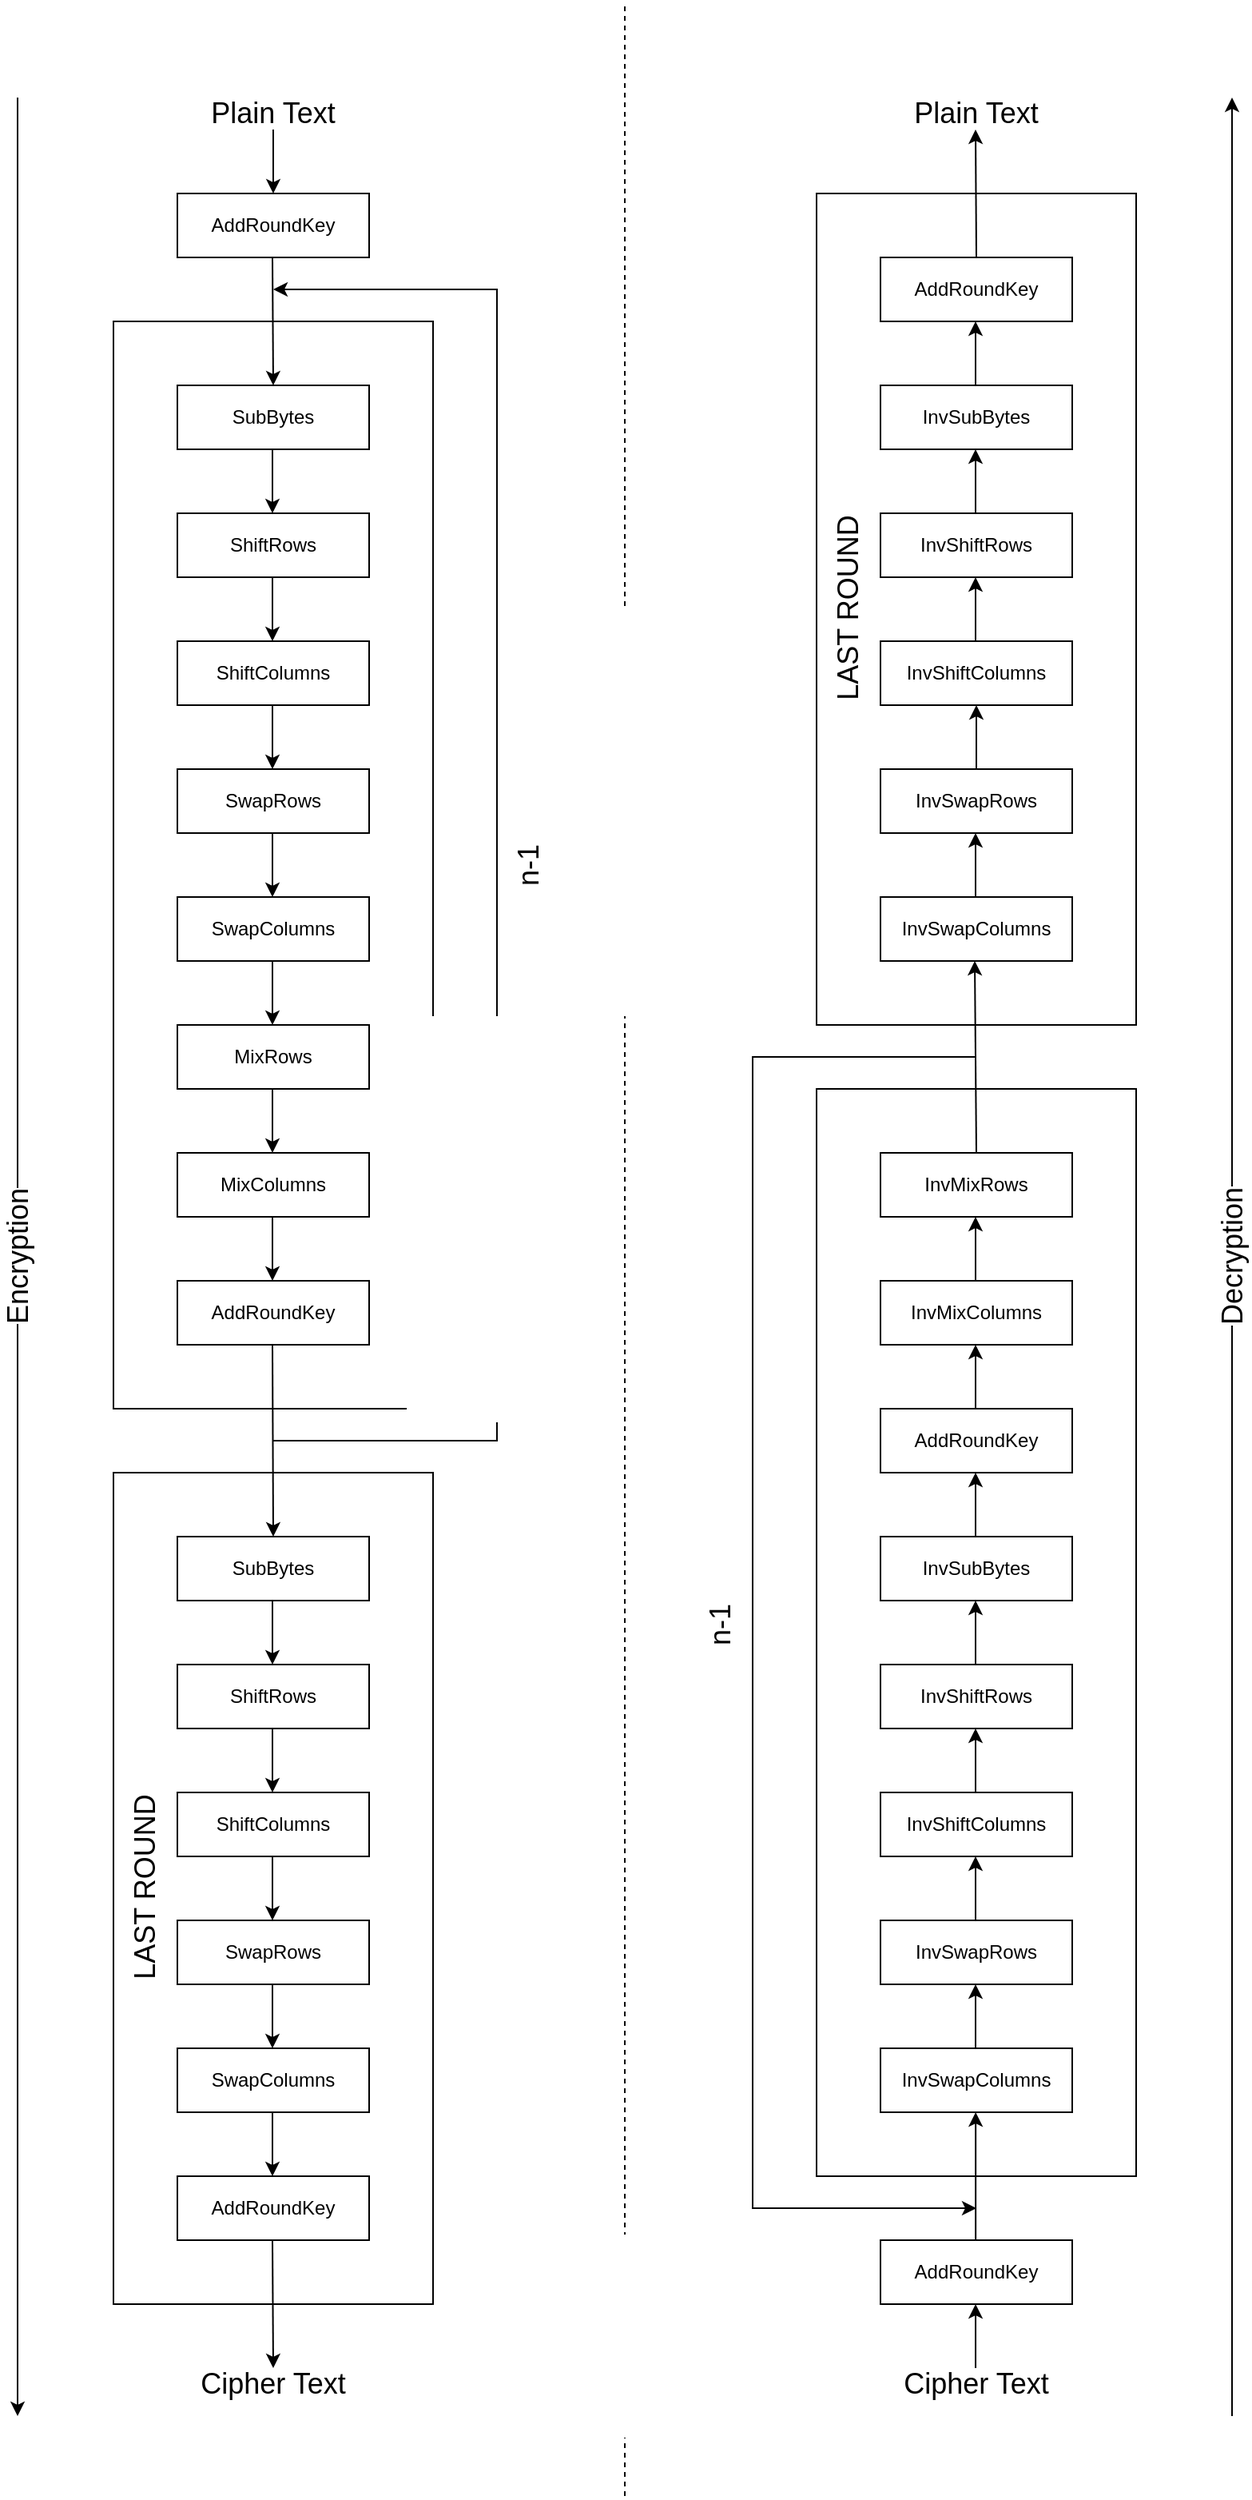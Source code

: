 <mxfile version="24.2.5" type="device">
  <diagram name="Page-1" id="H8ALUD1WBwdwwPkvkFL6">
    <mxGraphModel dx="1099" dy="828" grid="1" gridSize="10" guides="1" tooltips="1" connect="1" arrows="1" fold="1" page="1" pageScale="1" pageWidth="850" pageHeight="1100" math="0" shadow="0">
      <root>
        <mxCell id="0" />
        <mxCell id="1" parent="0" />
        <mxCell id="KrrAiQNQ1mTmVOIx-Iw--52" value="" style="rounded=0;whiteSpace=wrap;html=1;" parent="1" vertex="1">
          <mxGeometry x="640" y="680" width="200" height="680" as="geometry" />
        </mxCell>
        <mxCell id="KrrAiQNQ1mTmVOIx-Iw--19" value="" style="rounded=0;whiteSpace=wrap;html=1;" parent="1" vertex="1">
          <mxGeometry x="200" y="920" width="200" height="520" as="geometry" />
        </mxCell>
        <mxCell id="KrrAiQNQ1mTmVOIx-Iw--12" value="" style="rounded=0;whiteSpace=wrap;html=1;" parent="1" vertex="1">
          <mxGeometry x="200" y="200" width="200" height="680" as="geometry" />
        </mxCell>
        <mxCell id="KrrAiQNQ1mTmVOIx-Iw--2" value="AddRoundKey" style="rounded=0;whiteSpace=wrap;html=1;" parent="1" vertex="1">
          <mxGeometry x="240" y="120" width="120" height="40" as="geometry" />
        </mxCell>
        <mxCell id="KrrAiQNQ1mTmVOIx-Iw--3" value="SubBytes" style="rounded=0;whiteSpace=wrap;html=1;" parent="1" vertex="1">
          <mxGeometry x="240" y="240" width="120" height="40" as="geometry" />
        </mxCell>
        <mxCell id="KrrAiQNQ1mTmVOIx-Iw--4" value="ShiftRows" style="rounded=0;whiteSpace=wrap;html=1;" parent="1" vertex="1">
          <mxGeometry x="240" y="320" width="120" height="40" as="geometry" />
        </mxCell>
        <mxCell id="KrrAiQNQ1mTmVOIx-Iw--5" value="MixColumns" style="rounded=0;whiteSpace=wrap;html=1;" parent="1" vertex="1">
          <mxGeometry x="240" y="720" width="120" height="40" as="geometry" />
        </mxCell>
        <mxCell id="KrrAiQNQ1mTmVOIx-Iw--6" value="ShiftColumns" style="rounded=0;whiteSpace=wrap;html=1;" parent="1" vertex="1">
          <mxGeometry x="240" y="400" width="120" height="40" as="geometry" />
        </mxCell>
        <mxCell id="KrrAiQNQ1mTmVOIx-Iw--8" value="SwapRows" style="rounded=0;whiteSpace=wrap;html=1;" parent="1" vertex="1">
          <mxGeometry x="240" y="480" width="120" height="40" as="geometry" />
        </mxCell>
        <mxCell id="KrrAiQNQ1mTmVOIx-Iw--9" value="SwapColumns" style="rounded=0;whiteSpace=wrap;html=1;" parent="1" vertex="1">
          <mxGeometry x="240" y="560" width="120" height="40" as="geometry" />
        </mxCell>
        <mxCell id="KrrAiQNQ1mTmVOIx-Iw--10" value="MixRows" style="rounded=0;whiteSpace=wrap;html=1;" parent="1" vertex="1">
          <mxGeometry x="240" y="640" width="120" height="40" as="geometry" />
        </mxCell>
        <mxCell id="KrrAiQNQ1mTmVOIx-Iw--11" value="AddRoundKey" style="rounded=0;whiteSpace=wrap;html=1;" parent="1" vertex="1">
          <mxGeometry x="240" y="800" width="120" height="40" as="geometry" />
        </mxCell>
        <mxCell id="KrrAiQNQ1mTmVOIx-Iw--13" value="SubBytes" style="rounded=0;whiteSpace=wrap;html=1;" parent="1" vertex="1">
          <mxGeometry x="240" y="960" width="120" height="40" as="geometry" />
        </mxCell>
        <mxCell id="KrrAiQNQ1mTmVOIx-Iw--14" value="ShiftRows" style="rounded=0;whiteSpace=wrap;html=1;" parent="1" vertex="1">
          <mxGeometry x="240" y="1040" width="120" height="40" as="geometry" />
        </mxCell>
        <mxCell id="KrrAiQNQ1mTmVOIx-Iw--15" value="ShiftColumns" style="rounded=0;whiteSpace=wrap;html=1;" parent="1" vertex="1">
          <mxGeometry x="240" y="1120" width="120" height="40" as="geometry" />
        </mxCell>
        <mxCell id="KrrAiQNQ1mTmVOIx-Iw--16" value="SwapRows" style="rounded=0;whiteSpace=wrap;html=1;" parent="1" vertex="1">
          <mxGeometry x="240" y="1200" width="120" height="40" as="geometry" />
        </mxCell>
        <mxCell id="KrrAiQNQ1mTmVOIx-Iw--17" value="SwapColumns" style="rounded=0;whiteSpace=wrap;html=1;" parent="1" vertex="1">
          <mxGeometry x="240" y="1280" width="120" height="40" as="geometry" />
        </mxCell>
        <mxCell id="KrrAiQNQ1mTmVOIx-Iw--18" value="AddRoundKey" style="rounded=0;whiteSpace=wrap;html=1;" parent="1" vertex="1">
          <mxGeometry x="240" y="1360" width="120" height="40" as="geometry" />
        </mxCell>
        <mxCell id="KrrAiQNQ1mTmVOIx-Iw--20" value="&lt;font style=&quot;font-size: 18px;&quot;&gt;Plain Text&lt;/font&gt;" style="text;html=1;strokeColor=none;fillColor=none;align=center;verticalAlign=middle;whiteSpace=wrap;rounded=0;" parent="1" vertex="1">
          <mxGeometry x="245" y="60" width="110" height="20" as="geometry" />
        </mxCell>
        <mxCell id="KrrAiQNQ1mTmVOIx-Iw--21" value="" style="endArrow=classic;html=1;rounded=0;exitX=0.5;exitY=1;exitDx=0;exitDy=0;entryX=0.5;entryY=0;entryDx=0;entryDy=0;" parent="1" source="KrrAiQNQ1mTmVOIx-Iw--20" target="KrrAiQNQ1mTmVOIx-Iw--2" edge="1">
          <mxGeometry width="50" height="50" relative="1" as="geometry">
            <mxPoint x="410" y="160" as="sourcePoint" />
            <mxPoint x="460" y="110" as="targetPoint" />
          </mxGeometry>
        </mxCell>
        <mxCell id="KrrAiQNQ1mTmVOIx-Iw--22" value="" style="endArrow=classic;html=1;rounded=0;exitX=0.5;exitY=1;exitDx=0;exitDy=0;entryX=0.5;entryY=0;entryDx=0;entryDy=0;" parent="1" target="KrrAiQNQ1mTmVOIx-Iw--3" edge="1">
          <mxGeometry width="50" height="50" relative="1" as="geometry">
            <mxPoint x="299.5" y="160" as="sourcePoint" />
            <mxPoint x="299.5" y="200" as="targetPoint" />
          </mxGeometry>
        </mxCell>
        <mxCell id="KrrAiQNQ1mTmVOIx-Iw--23" value="" style="endArrow=classic;html=1;rounded=0;exitX=0.5;exitY=1;exitDx=0;exitDy=0;entryX=0.5;entryY=0;entryDx=0;entryDy=0;" parent="1" edge="1">
          <mxGeometry width="50" height="50" relative="1" as="geometry">
            <mxPoint x="299.5" y="280" as="sourcePoint" />
            <mxPoint x="299.5" y="320" as="targetPoint" />
          </mxGeometry>
        </mxCell>
        <mxCell id="KrrAiQNQ1mTmVOIx-Iw--25" value="" style="endArrow=classic;html=1;rounded=0;exitX=0.5;exitY=1;exitDx=0;exitDy=0;entryX=0.5;entryY=0;entryDx=0;entryDy=0;" parent="1" target="KrrAiQNQ1mTmVOIx-Iw--13" edge="1">
          <mxGeometry width="50" height="50" relative="1" as="geometry">
            <mxPoint x="299.5" y="840" as="sourcePoint" />
            <mxPoint x="300" y="920" as="targetPoint" />
          </mxGeometry>
        </mxCell>
        <mxCell id="KrrAiQNQ1mTmVOIx-Iw--26" value="" style="endArrow=classic;html=1;rounded=0;exitX=0.5;exitY=1;exitDx=0;exitDy=0;entryX=0.5;entryY=0;entryDx=0;entryDy=0;" parent="1" edge="1">
          <mxGeometry width="50" height="50" relative="1" as="geometry">
            <mxPoint x="299.5" y="360" as="sourcePoint" />
            <mxPoint x="299.5" y="400" as="targetPoint" />
          </mxGeometry>
        </mxCell>
        <mxCell id="KrrAiQNQ1mTmVOIx-Iw--27" value="" style="endArrow=classic;html=1;rounded=0;exitX=0.5;exitY=1;exitDx=0;exitDy=0;entryX=0.5;entryY=0;entryDx=0;entryDy=0;" parent="1" edge="1">
          <mxGeometry width="50" height="50" relative="1" as="geometry">
            <mxPoint x="299.5" y="440" as="sourcePoint" />
            <mxPoint x="299.5" y="480" as="targetPoint" />
          </mxGeometry>
        </mxCell>
        <mxCell id="KrrAiQNQ1mTmVOIx-Iw--28" value="" style="endArrow=classic;html=1;rounded=0;exitX=0.5;exitY=1;exitDx=0;exitDy=0;entryX=0.5;entryY=0;entryDx=0;entryDy=0;" parent="1" edge="1">
          <mxGeometry width="50" height="50" relative="1" as="geometry">
            <mxPoint x="299.5" y="520" as="sourcePoint" />
            <mxPoint x="299.5" y="560" as="targetPoint" />
          </mxGeometry>
        </mxCell>
        <mxCell id="KrrAiQNQ1mTmVOIx-Iw--29" value="" style="endArrow=classic;html=1;rounded=0;exitX=0.5;exitY=1;exitDx=0;exitDy=0;entryX=0.5;entryY=0;entryDx=0;entryDy=0;" parent="1" edge="1">
          <mxGeometry width="50" height="50" relative="1" as="geometry">
            <mxPoint x="299.5" y="600" as="sourcePoint" />
            <mxPoint x="299.5" y="640" as="targetPoint" />
          </mxGeometry>
        </mxCell>
        <mxCell id="KrrAiQNQ1mTmVOIx-Iw--30" value="" style="endArrow=classic;html=1;rounded=0;exitX=0.5;exitY=1;exitDx=0;exitDy=0;entryX=0.5;entryY=0;entryDx=0;entryDy=0;" parent="1" edge="1">
          <mxGeometry width="50" height="50" relative="1" as="geometry">
            <mxPoint x="299.5" y="680" as="sourcePoint" />
            <mxPoint x="299.5" y="720" as="targetPoint" />
          </mxGeometry>
        </mxCell>
        <mxCell id="KrrAiQNQ1mTmVOIx-Iw--31" value="" style="endArrow=classic;html=1;rounded=0;exitX=0.5;exitY=1;exitDx=0;exitDy=0;entryX=0.5;entryY=0;entryDx=0;entryDy=0;" parent="1" edge="1">
          <mxGeometry width="50" height="50" relative="1" as="geometry">
            <mxPoint x="299.5" y="760" as="sourcePoint" />
            <mxPoint x="299.5" y="800" as="targetPoint" />
          </mxGeometry>
        </mxCell>
        <mxCell id="KrrAiQNQ1mTmVOIx-Iw--32" value="" style="endArrow=classic;html=1;rounded=0;exitX=0.5;exitY=1;exitDx=0;exitDy=0;entryX=0.5;entryY=0;entryDx=0;entryDy=0;" parent="1" edge="1">
          <mxGeometry width="50" height="50" relative="1" as="geometry">
            <mxPoint x="299.5" y="1000" as="sourcePoint" />
            <mxPoint x="299.5" y="1040" as="targetPoint" />
          </mxGeometry>
        </mxCell>
        <mxCell id="KrrAiQNQ1mTmVOIx-Iw--33" value="" style="endArrow=classic;html=1;rounded=0;exitX=0.5;exitY=1;exitDx=0;exitDy=0;entryX=0.5;entryY=0;entryDx=0;entryDy=0;" parent="1" edge="1">
          <mxGeometry width="50" height="50" relative="1" as="geometry">
            <mxPoint x="299.5" y="1080" as="sourcePoint" />
            <mxPoint x="299.5" y="1120" as="targetPoint" />
          </mxGeometry>
        </mxCell>
        <mxCell id="KrrAiQNQ1mTmVOIx-Iw--34" value="" style="endArrow=classic;html=1;rounded=0;exitX=0.5;exitY=1;exitDx=0;exitDy=0;entryX=0.5;entryY=0;entryDx=0;entryDy=0;" parent="1" edge="1">
          <mxGeometry width="50" height="50" relative="1" as="geometry">
            <mxPoint x="299.5" y="1160" as="sourcePoint" />
            <mxPoint x="299.5" y="1200" as="targetPoint" />
          </mxGeometry>
        </mxCell>
        <mxCell id="KrrAiQNQ1mTmVOIx-Iw--35" value="" style="endArrow=classic;html=1;rounded=0;exitX=0.5;exitY=1;exitDx=0;exitDy=0;entryX=0.5;entryY=0;entryDx=0;entryDy=0;" parent="1" edge="1">
          <mxGeometry width="50" height="50" relative="1" as="geometry">
            <mxPoint x="299.5" y="1240" as="sourcePoint" />
            <mxPoint x="299.5" y="1280" as="targetPoint" />
          </mxGeometry>
        </mxCell>
        <mxCell id="KrrAiQNQ1mTmVOIx-Iw--36" value="" style="endArrow=classic;html=1;rounded=0;exitX=0.5;exitY=1;exitDx=0;exitDy=0;entryX=0.5;entryY=0;entryDx=0;entryDy=0;" parent="1" edge="1">
          <mxGeometry width="50" height="50" relative="1" as="geometry">
            <mxPoint x="299.5" y="1320" as="sourcePoint" />
            <mxPoint x="299.5" y="1360" as="targetPoint" />
          </mxGeometry>
        </mxCell>
        <mxCell id="KrrAiQNQ1mTmVOIx-Iw--38" value="" style="endArrow=classic;html=1;rounded=0;exitX=0.5;exitY=1;exitDx=0;exitDy=0;" parent="1" edge="1">
          <mxGeometry width="50" height="50" relative="1" as="geometry">
            <mxPoint x="299.5" y="1400" as="sourcePoint" />
            <mxPoint x="300" y="1480" as="targetPoint" />
          </mxGeometry>
        </mxCell>
        <mxCell id="KrrAiQNQ1mTmVOIx-Iw--39" value="&lt;font style=&quot;font-size: 18px;&quot;&gt;Cipher Text&lt;/font&gt;" style="text;html=1;strokeColor=none;fillColor=none;align=center;verticalAlign=middle;whiteSpace=wrap;rounded=0;" parent="1" vertex="1">
          <mxGeometry x="250" y="1480" width="100" height="20" as="geometry" />
        </mxCell>
        <mxCell id="KrrAiQNQ1mTmVOIx-Iw--40" value="&lt;font style=&quot;font-size: 18px;&quot;&gt;LAST ROUND&lt;/font&gt;" style="text;html=1;strokeColor=none;fillColor=none;align=center;verticalAlign=middle;whiteSpace=wrap;rounded=0;rotation=-90;" parent="1" vertex="1">
          <mxGeometry x="160" y="1164" width="120" height="30" as="geometry" />
        </mxCell>
        <mxCell id="KrrAiQNQ1mTmVOIx-Iw--41" value="" style="endArrow=classic;html=1;rounded=0;" parent="1" edge="1">
          <mxGeometry width="50" height="50" relative="1" as="geometry">
            <mxPoint x="300" y="900" as="sourcePoint" />
            <mxPoint x="300" y="180" as="targetPoint" />
            <Array as="points">
              <mxPoint x="440" y="900" />
              <mxPoint x="440" y="180" />
            </Array>
          </mxGeometry>
        </mxCell>
        <mxCell id="KrrAiQNQ1mTmVOIx-Iw--42" value="&lt;span style=&quot;font-size: 18px;&quot;&gt;n-1&lt;/span&gt;" style="text;html=1;strokeColor=none;fillColor=none;align=center;verticalAlign=middle;whiteSpace=wrap;rounded=0;rotation=-90;" parent="1" vertex="1">
          <mxGeometry x="140" y="525" width="640" height="30" as="geometry" />
        </mxCell>
        <mxCell id="KrrAiQNQ1mTmVOIx-Iw--44" value="" style="endArrow=classic;html=1;rounded=0;" parent="1" edge="1">
          <mxGeometry relative="1" as="geometry">
            <mxPoint x="140" y="60" as="sourcePoint" />
            <mxPoint x="140" y="1510" as="targetPoint" />
          </mxGeometry>
        </mxCell>
        <mxCell id="KrrAiQNQ1mTmVOIx-Iw--45" value="&lt;font style=&quot;font-size: 18px;&quot;&gt;Encryption&lt;/font&gt;" style="edgeLabel;resizable=0;html=1;align=center;verticalAlign=middle;rotation=-90;" parent="KrrAiQNQ1mTmVOIx-Iw--44" connectable="0" vertex="1">
          <mxGeometry relative="1" as="geometry" />
        </mxCell>
        <mxCell id="KrrAiQNQ1mTmVOIx-Iw--48" value="" style="endArrow=none;dashed=1;html=1;rounded=0;" parent="1" edge="1">
          <mxGeometry width="50" height="50" relative="1" as="geometry">
            <mxPoint x="520" y="1560" as="sourcePoint" />
            <mxPoint x="520" as="targetPoint" />
          </mxGeometry>
        </mxCell>
        <mxCell id="KrrAiQNQ1mTmVOIx-Iw--49" value="&lt;font style=&quot;font-size: 18px;&quot;&gt;Cipher Text&lt;/font&gt;" style="text;html=1;strokeColor=none;fillColor=none;align=center;verticalAlign=middle;whiteSpace=wrap;rounded=0;" parent="1" vertex="1">
          <mxGeometry x="690" y="1480" width="100" height="20" as="geometry" />
        </mxCell>
        <mxCell id="KrrAiQNQ1mTmVOIx-Iw--51" value="" style="endArrow=classic;html=1;rounded=0;exitX=0.5;exitY=0;exitDx=0;exitDy=0;entryX=0.5;entryY=0;entryDx=0;entryDy=0;" parent="1" edge="1">
          <mxGeometry width="50" height="50" relative="1" as="geometry">
            <mxPoint x="739.57" y="1400" as="sourcePoint" />
            <mxPoint x="739.57" y="1320" as="targetPoint" />
          </mxGeometry>
        </mxCell>
        <mxCell id="KrrAiQNQ1mTmVOIx-Iw--53" value="AddRoundKey" style="rounded=0;whiteSpace=wrap;html=1;" parent="1" vertex="1">
          <mxGeometry x="680" y="880" width="120" height="40" as="geometry" />
        </mxCell>
        <mxCell id="KrrAiQNQ1mTmVOIx-Iw--54" value="InvMixRows" style="rounded=0;whiteSpace=wrap;html=1;" parent="1" vertex="1">
          <mxGeometry x="680" y="720" width="120" height="40" as="geometry" />
        </mxCell>
        <mxCell id="KrrAiQNQ1mTmVOIx-Iw--55" value="InvSwapRows" style="rounded=0;whiteSpace=wrap;html=1;" parent="1" vertex="1">
          <mxGeometry x="680" y="1200" width="120" height="40" as="geometry" />
        </mxCell>
        <mxCell id="KrrAiQNQ1mTmVOIx-Iw--56" value="InvMixColumns" style="rounded=0;whiteSpace=wrap;html=1;" parent="1" vertex="1">
          <mxGeometry x="680" y="800" width="120" height="40" as="geometry" />
        </mxCell>
        <mxCell id="KrrAiQNQ1mTmVOIx-Iw--57" value="InvSubBytes" style="rounded=0;whiteSpace=wrap;html=1;" parent="1" vertex="1">
          <mxGeometry x="680" y="960" width="120" height="40" as="geometry" />
        </mxCell>
        <mxCell id="KrrAiQNQ1mTmVOIx-Iw--58" value="InvShiftRows" style="rounded=0;whiteSpace=wrap;html=1;" parent="1" vertex="1">
          <mxGeometry x="680" y="1040" width="120" height="40" as="geometry" />
        </mxCell>
        <mxCell id="KrrAiQNQ1mTmVOIx-Iw--59" value="InvShiftColumns" style="rounded=0;whiteSpace=wrap;html=1;" parent="1" vertex="1">
          <mxGeometry x="680" y="1120" width="120" height="40" as="geometry" />
        </mxCell>
        <mxCell id="KrrAiQNQ1mTmVOIx-Iw--60" value="InvSwapColumns" style="rounded=0;whiteSpace=wrap;html=1;" parent="1" vertex="1">
          <mxGeometry x="680" y="1280" width="120" height="40" as="geometry" />
        </mxCell>
        <mxCell id="KrrAiQNQ1mTmVOIx-Iw--61" value="" style="endArrow=none;html=1;rounded=0;exitX=0.5;exitY=1;exitDx=0;exitDy=0;entryX=0.5;entryY=0;entryDx=0;entryDy=0;endFill=0;startArrow=classic;startFill=1;" parent="1" edge="1">
          <mxGeometry width="50" height="50" relative="1" as="geometry">
            <mxPoint x="739.5" y="760" as="sourcePoint" />
            <mxPoint x="739.5" y="800" as="targetPoint" />
          </mxGeometry>
        </mxCell>
        <mxCell id="KrrAiQNQ1mTmVOIx-Iw--62" value="" style="endArrow=none;html=1;rounded=0;exitX=0.5;exitY=1;exitDx=0;exitDy=0;entryX=0.5;entryY=0;entryDx=0;entryDy=0;endFill=0;startArrow=classic;startFill=1;" parent="1" edge="1">
          <mxGeometry width="50" height="50" relative="1" as="geometry">
            <mxPoint x="739.5" y="840" as="sourcePoint" />
            <mxPoint x="739.5" y="880" as="targetPoint" />
          </mxGeometry>
        </mxCell>
        <mxCell id="KrrAiQNQ1mTmVOIx-Iw--63" value="" style="endArrow=none;html=1;rounded=0;exitX=0.5;exitY=1;exitDx=0;exitDy=0;entryX=0.5;entryY=0;entryDx=0;entryDy=0;endFill=0;startArrow=classic;startFill=1;" parent="1" edge="1">
          <mxGeometry width="50" height="50" relative="1" as="geometry">
            <mxPoint x="739.5" y="920" as="sourcePoint" />
            <mxPoint x="739.5" y="960" as="targetPoint" />
          </mxGeometry>
        </mxCell>
        <mxCell id="KrrAiQNQ1mTmVOIx-Iw--64" value="" style="endArrow=none;html=1;rounded=0;exitX=0.5;exitY=1;exitDx=0;exitDy=0;entryX=0.5;entryY=0;entryDx=0;entryDy=0;endFill=0;startArrow=classic;startFill=1;" parent="1" edge="1">
          <mxGeometry width="50" height="50" relative="1" as="geometry">
            <mxPoint x="739.5" y="1000" as="sourcePoint" />
            <mxPoint x="739.5" y="1040" as="targetPoint" />
          </mxGeometry>
        </mxCell>
        <mxCell id="KrrAiQNQ1mTmVOIx-Iw--65" value="" style="endArrow=none;html=1;rounded=0;exitX=0.5;exitY=1;exitDx=0;exitDy=0;entryX=0.5;entryY=0;entryDx=0;entryDy=0;endFill=0;startArrow=classic;startFill=1;" parent="1" edge="1">
          <mxGeometry width="50" height="50" relative="1" as="geometry">
            <mxPoint x="739.5" y="1080" as="sourcePoint" />
            <mxPoint x="739.5" y="1120" as="targetPoint" />
          </mxGeometry>
        </mxCell>
        <mxCell id="KrrAiQNQ1mTmVOIx-Iw--66" value="" style="endArrow=none;html=1;rounded=0;exitX=0.5;exitY=1;exitDx=0;exitDy=0;entryX=0.5;entryY=0;entryDx=0;entryDy=0;endFill=0;startArrow=classic;startFill=1;" parent="1" edge="1">
          <mxGeometry width="50" height="50" relative="1" as="geometry">
            <mxPoint x="739.5" y="1160" as="sourcePoint" />
            <mxPoint x="739.5" y="1200" as="targetPoint" />
          </mxGeometry>
        </mxCell>
        <mxCell id="KrrAiQNQ1mTmVOIx-Iw--67" value="" style="endArrow=none;html=1;rounded=0;exitX=0.5;exitY=1;exitDx=0;exitDy=0;entryX=0.5;entryY=0;entryDx=0;entryDy=0;endFill=0;startArrow=classic;startFill=1;" parent="1" edge="1">
          <mxGeometry width="50" height="50" relative="1" as="geometry">
            <mxPoint x="739.5" y="1240" as="sourcePoint" />
            <mxPoint x="739.5" y="1280" as="targetPoint" />
          </mxGeometry>
        </mxCell>
        <mxCell id="KrrAiQNQ1mTmVOIx-Iw--68" value="AddRoundKey" style="rounded=0;whiteSpace=wrap;html=1;" parent="1" vertex="1">
          <mxGeometry x="680" y="1400" width="120" height="40" as="geometry" />
        </mxCell>
        <mxCell id="KrrAiQNQ1mTmVOIx-Iw--69" value="" style="rounded=0;whiteSpace=wrap;html=1;" parent="1" vertex="1">
          <mxGeometry x="640" y="120" width="200" height="520" as="geometry" />
        </mxCell>
        <mxCell id="KrrAiQNQ1mTmVOIx-Iw--70" value="AddRoundKey" style="rounded=0;whiteSpace=wrap;html=1;" parent="1" vertex="1">
          <mxGeometry x="680" y="160" width="120" height="40" as="geometry" />
        </mxCell>
        <mxCell id="KrrAiQNQ1mTmVOIx-Iw--71" value="InvSubBytes" style="rounded=0;whiteSpace=wrap;html=1;" parent="1" vertex="1">
          <mxGeometry x="680" y="240" width="120" height="40" as="geometry" />
        </mxCell>
        <mxCell id="KrrAiQNQ1mTmVOIx-Iw--72" value="InvShiftRows" style="rounded=0;whiteSpace=wrap;html=1;" parent="1" vertex="1">
          <mxGeometry x="680" y="320" width="120" height="40" as="geometry" />
        </mxCell>
        <mxCell id="KrrAiQNQ1mTmVOIx-Iw--73" value="InvShiftColumns" style="rounded=0;whiteSpace=wrap;html=1;" parent="1" vertex="1">
          <mxGeometry x="680" y="400" width="120" height="40" as="geometry" />
        </mxCell>
        <mxCell id="KrrAiQNQ1mTmVOIx-Iw--83" value="" style="edgeStyle=orthogonalEdgeStyle;rounded=0;orthogonalLoop=1;jettySize=auto;html=1;" parent="1" source="KrrAiQNQ1mTmVOIx-Iw--74" target="KrrAiQNQ1mTmVOIx-Iw--73" edge="1">
          <mxGeometry relative="1" as="geometry" />
        </mxCell>
        <mxCell id="KrrAiQNQ1mTmVOIx-Iw--74" value="InvSwapRows" style="rounded=0;whiteSpace=wrap;html=1;" parent="1" vertex="1">
          <mxGeometry x="680" y="480" width="120" height="40" as="geometry" />
        </mxCell>
        <mxCell id="KrrAiQNQ1mTmVOIx-Iw--75" value="InvSwapColumns" style="rounded=0;whiteSpace=wrap;html=1;" parent="1" vertex="1">
          <mxGeometry x="680" y="560" width="120" height="40" as="geometry" />
        </mxCell>
        <mxCell id="KrrAiQNQ1mTmVOIx-Iw--76" value="" style="endArrow=none;html=1;rounded=0;exitX=0.5;exitY=1;exitDx=0;exitDy=0;entryX=0.5;entryY=0;entryDx=0;entryDy=0;endFill=0;startArrow=classic;startFill=1;" parent="1" edge="1">
          <mxGeometry width="50" height="50" relative="1" as="geometry">
            <mxPoint x="739.5" y="200" as="sourcePoint" />
            <mxPoint x="739.5" y="240" as="targetPoint" />
          </mxGeometry>
        </mxCell>
        <mxCell id="KrrAiQNQ1mTmVOIx-Iw--77" value="" style="endArrow=none;html=1;rounded=0;exitX=0.5;exitY=1;exitDx=0;exitDy=0;entryX=0.5;entryY=0;entryDx=0;entryDy=0;endFill=0;startArrow=classic;startFill=1;" parent="1" edge="1">
          <mxGeometry width="50" height="50" relative="1" as="geometry">
            <mxPoint x="739.5" y="280" as="sourcePoint" />
            <mxPoint x="739.5" y="320" as="targetPoint" />
          </mxGeometry>
        </mxCell>
        <mxCell id="KrrAiQNQ1mTmVOIx-Iw--78" value="" style="endArrow=none;html=1;rounded=0;exitX=0.5;exitY=1;exitDx=0;exitDy=0;entryX=0.5;entryY=0;entryDx=0;entryDy=0;endFill=0;startArrow=classic;startFill=1;" parent="1" edge="1">
          <mxGeometry width="50" height="50" relative="1" as="geometry">
            <mxPoint x="739.5" y="360" as="sourcePoint" />
            <mxPoint x="739.5" y="400" as="targetPoint" />
          </mxGeometry>
        </mxCell>
        <mxCell id="KrrAiQNQ1mTmVOIx-Iw--80" value="" style="endArrow=none;html=1;rounded=0;exitX=0.5;exitY=1;exitDx=0;exitDy=0;entryX=0.5;entryY=0;entryDx=0;entryDy=0;endFill=0;startArrow=classic;startFill=1;" parent="1" edge="1">
          <mxGeometry width="50" height="50" relative="1" as="geometry">
            <mxPoint x="739.5" y="520" as="sourcePoint" />
            <mxPoint x="739.5" y="560" as="targetPoint" />
          </mxGeometry>
        </mxCell>
        <mxCell id="KrrAiQNQ1mTmVOIx-Iw--81" value="&lt;font style=&quot;font-size: 18px;&quot;&gt;LAST ROUND&lt;/font&gt;" style="text;html=1;strokeColor=none;fillColor=none;align=center;verticalAlign=middle;whiteSpace=wrap;rounded=0;rotation=-90;" parent="1" vertex="1">
          <mxGeometry x="600" y="364" width="120" height="30" as="geometry" />
        </mxCell>
        <mxCell id="KrrAiQNQ1mTmVOIx-Iw--82" value="" style="endArrow=classic;html=1;rounded=0;entryX=0.5;entryY=0;entryDx=0;entryDy=0;exitX=0.5;exitY=0;exitDx=0;exitDy=0;" parent="1" source="KrrAiQNQ1mTmVOIx-Iw--54" edge="1">
          <mxGeometry width="50" height="50" relative="1" as="geometry">
            <mxPoint x="739" y="680" as="sourcePoint" />
            <mxPoint x="739" y="600" as="targetPoint" />
          </mxGeometry>
        </mxCell>
        <mxCell id="KrrAiQNQ1mTmVOIx-Iw--84" value="" style="endArrow=none;html=1;rounded=0;exitX=0.5;exitY=1;exitDx=0;exitDy=0;entryX=0.5;entryY=0;entryDx=0;entryDy=0;endFill=0;startArrow=classic;startFill=1;" parent="1" edge="1">
          <mxGeometry width="50" height="50" relative="1" as="geometry">
            <mxPoint x="739.52" y="1440" as="sourcePoint" />
            <mxPoint x="739.52" y="1480" as="targetPoint" />
          </mxGeometry>
        </mxCell>
        <mxCell id="KrrAiQNQ1mTmVOIx-Iw--85" value="&lt;font style=&quot;font-size: 18px;&quot;&gt;Plain Text&lt;/font&gt;" style="text;html=1;strokeColor=none;fillColor=none;align=center;verticalAlign=middle;whiteSpace=wrap;rounded=0;" parent="1" vertex="1">
          <mxGeometry x="685" y="60" width="110" height="20" as="geometry" />
        </mxCell>
        <mxCell id="KrrAiQNQ1mTmVOIx-Iw--86" value="" style="endArrow=classic;html=1;rounded=0;exitX=0.5;exitY=0;exitDx=0;exitDy=0;entryX=0.5;entryY=0;entryDx=0;entryDy=0;" parent="1" source="KrrAiQNQ1mTmVOIx-Iw--70" edge="1">
          <mxGeometry width="50" height="50" relative="1" as="geometry">
            <mxPoint x="740.5" y="200" as="sourcePoint" />
            <mxPoint x="739.5" y="80" as="targetPoint" />
          </mxGeometry>
        </mxCell>
        <mxCell id="KrrAiQNQ1mTmVOIx-Iw--87" value="" style="endArrow=none;html=1;rounded=0;endFill=0;startArrow=classic;startFill=1;" parent="1" edge="1">
          <mxGeometry relative="1" as="geometry">
            <mxPoint x="900" y="60" as="sourcePoint" />
            <mxPoint x="900" y="1510" as="targetPoint" />
          </mxGeometry>
        </mxCell>
        <mxCell id="KrrAiQNQ1mTmVOIx-Iw--88" value="&lt;div&gt;&lt;font style=&quot;font-size: 18px;&quot;&gt;Decryption&lt;/font&gt;&lt;/div&gt;" style="edgeLabel;resizable=0;html=1;align=center;verticalAlign=middle;rotation=-90;" parent="KrrAiQNQ1mTmVOIx-Iw--87" connectable="0" vertex="1">
          <mxGeometry relative="1" as="geometry" />
        </mxCell>
        <mxCell id="KrrAiQNQ1mTmVOIx-Iw--95" value="" style="endArrow=none;html=1;rounded=0;endFill=0;startArrow=classic;startFill=1;" parent="1" edge="1">
          <mxGeometry width="50" height="50" relative="1" as="geometry">
            <mxPoint x="740" y="1380" as="sourcePoint" />
            <mxPoint x="740" y="660" as="targetPoint" />
            <Array as="points">
              <mxPoint x="600" y="1380" />
              <mxPoint x="600" y="660" />
            </Array>
          </mxGeometry>
        </mxCell>
        <mxCell id="KrrAiQNQ1mTmVOIx-Iw--96" value="&lt;font style=&quot;font-size: 18px;&quot;&gt;n-1&lt;/font&gt;" style="text;html=1;strokeColor=none;fillColor=none;align=center;verticalAlign=middle;whiteSpace=wrap;rounded=0;rotation=-90;" parent="1" vertex="1">
          <mxGeometry x="260" y="1000" width="640" height="30" as="geometry" />
        </mxCell>
      </root>
    </mxGraphModel>
  </diagram>
</mxfile>
